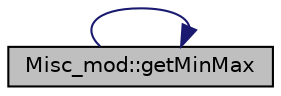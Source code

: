 digraph "Misc_mod::getMinMax"
{
 // LATEX_PDF_SIZE
  edge [fontname="Helvetica",fontsize="10",labelfontname="Helvetica",labelfontsize="10"];
  node [fontname="Helvetica",fontsize="10",shape=record];
  rankdir="LR";
  Node1 [label="Misc_mod::getMinMax",height=0.2,width=0.4,color="black", fillcolor="grey75", style="filled", fontcolor="black",tooltip="Return the minimum and maximum of the two input values."];
  Node1 -> Node1 [color="midnightblue",fontsize="10",style="solid",fontname="Helvetica"];
}
